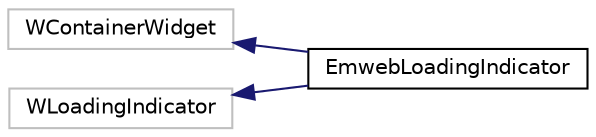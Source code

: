 digraph "Graphical Class Hierarchy"
{
 // LATEX_PDF_SIZE
  edge [fontname="Helvetica",fontsize="10",labelfontname="Helvetica",labelfontsize="10"];
  node [fontname="Helvetica",fontsize="10",shape=record];
  rankdir="LR";
  Node248 [label="WContainerWidget",height=0.2,width=0.4,color="grey75", fillcolor="white", style="filled",tooltip=" "];
  Node248 -> Node0 [dir="back",color="midnightblue",fontsize="10",style="solid",fontname="Helvetica"];
  Node0 [label="EmwebLoadingIndicator",height=0.2,width=0.4,color="black", fillcolor="white", style="filled",URL="$classEmwebLoadingIndicator.html",tooltip=" "];
  Node102 [label="WLoadingIndicator",height=0.2,width=0.4,color="grey75", fillcolor="white", style="filled",tooltip=" "];
  Node102 -> Node0 [dir="back",color="midnightblue",fontsize="10",style="solid",fontname="Helvetica"];
}
